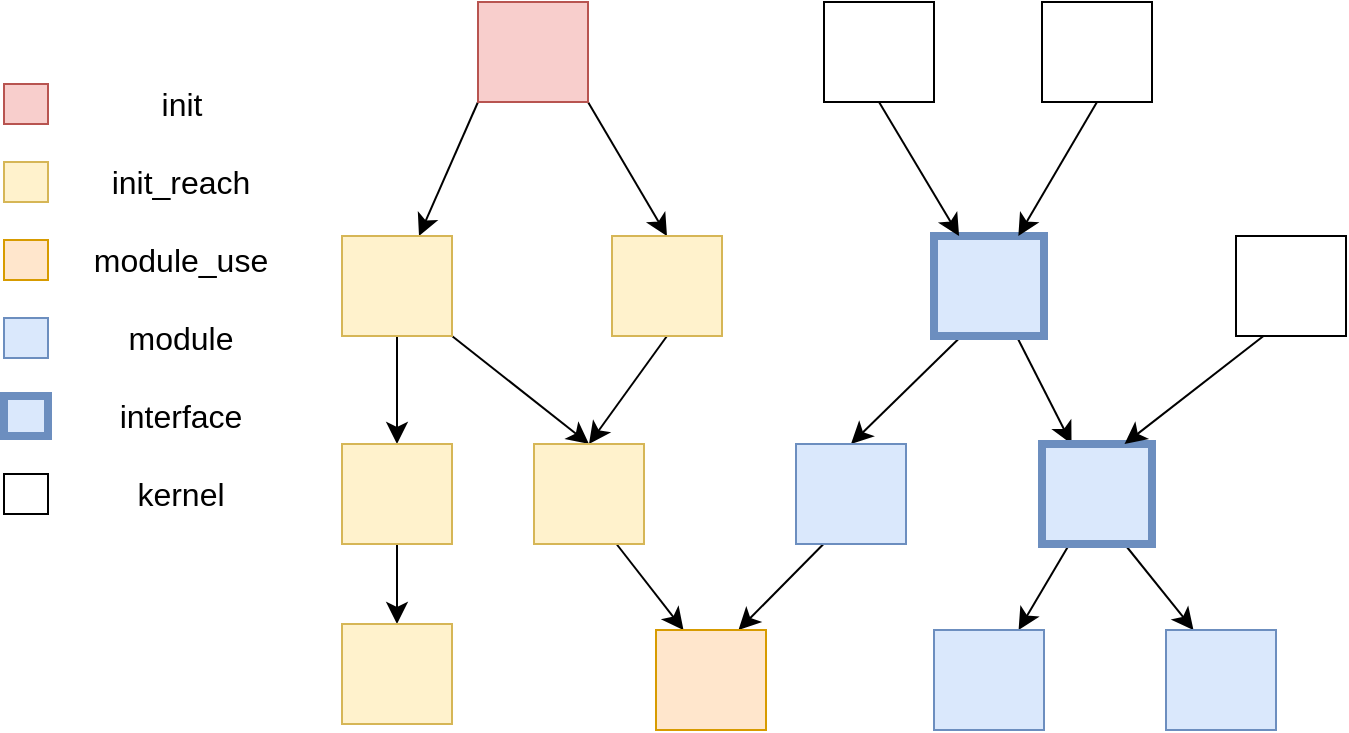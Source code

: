 <mxfile version="21.5.0" type="github">
  <diagram name="第 1 页" id="a9GPIlejRYcK83K9d1bZ">
    <mxGraphModel dx="1006" dy="693" grid="0" gridSize="10" guides="1" tooltips="1" connect="1" arrows="1" fold="1" page="1" pageScale="1" pageWidth="827" pageHeight="1169" math="0" shadow="0">
      <root>
        <mxCell id="0" />
        <mxCell id="1" parent="0" />
        <mxCell id="2WzAtp8eU49LeTSyjP0A-10" style="edgeStyle=none;curved=1;rounded=0;orthogonalLoop=1;jettySize=auto;html=1;exitX=0;exitY=1;exitDx=0;exitDy=0;fontSize=12;startSize=8;endSize=8;" parent="1" source="2WzAtp8eU49LeTSyjP0A-1" target="2WzAtp8eU49LeTSyjP0A-2" edge="1">
          <mxGeometry relative="1" as="geometry" />
        </mxCell>
        <mxCell id="2WzAtp8eU49LeTSyjP0A-11" style="edgeStyle=none;curved=1;rounded=0;orthogonalLoop=1;jettySize=auto;html=1;exitX=1;exitY=1;exitDx=0;exitDy=0;entryX=0.5;entryY=0;entryDx=0;entryDy=0;fontSize=12;startSize=8;endSize=8;" parent="1" source="2WzAtp8eU49LeTSyjP0A-1" target="2WzAtp8eU49LeTSyjP0A-3" edge="1">
          <mxGeometry relative="1" as="geometry" />
        </mxCell>
        <mxCell id="2WzAtp8eU49LeTSyjP0A-1" value="" style="rounded=0;whiteSpace=wrap;html=1;fontSize=16;fillColor=#f8cecc;strokeColor=#b85450;" parent="1" vertex="1">
          <mxGeometry x="292" y="81" width="55" height="50" as="geometry" />
        </mxCell>
        <mxCell id="2WzAtp8eU49LeTSyjP0A-12" style="edgeStyle=none;curved=1;rounded=0;orthogonalLoop=1;jettySize=auto;html=1;exitX=0.5;exitY=1;exitDx=0;exitDy=0;entryX=0.5;entryY=0;entryDx=0;entryDy=0;fontSize=12;startSize=8;endSize=8;" parent="1" source="2WzAtp8eU49LeTSyjP0A-2" target="2WzAtp8eU49LeTSyjP0A-5" edge="1">
          <mxGeometry relative="1" as="geometry" />
        </mxCell>
        <mxCell id="2WzAtp8eU49LeTSyjP0A-13" style="edgeStyle=none;curved=1;rounded=0;orthogonalLoop=1;jettySize=auto;html=1;exitX=1;exitY=1;exitDx=0;exitDy=0;entryX=0.5;entryY=0;entryDx=0;entryDy=0;fontSize=12;startSize=8;endSize=8;" parent="1" source="2WzAtp8eU49LeTSyjP0A-2" target="2WzAtp8eU49LeTSyjP0A-6" edge="1">
          <mxGeometry relative="1" as="geometry" />
        </mxCell>
        <mxCell id="2WzAtp8eU49LeTSyjP0A-2" value="" style="rounded=0;whiteSpace=wrap;html=1;fontSize=16;fillColor=#fff2cc;strokeColor=#d6b656;" parent="1" vertex="1">
          <mxGeometry x="224" y="198" width="55" height="50" as="geometry" />
        </mxCell>
        <mxCell id="2WzAtp8eU49LeTSyjP0A-14" style="edgeStyle=none;curved=1;rounded=0;orthogonalLoop=1;jettySize=auto;html=1;exitX=0.5;exitY=1;exitDx=0;exitDy=0;entryX=0.5;entryY=0;entryDx=0;entryDy=0;fontSize=12;startSize=8;endSize=8;" parent="1" source="2WzAtp8eU49LeTSyjP0A-3" target="2WzAtp8eU49LeTSyjP0A-6" edge="1">
          <mxGeometry relative="1" as="geometry" />
        </mxCell>
        <mxCell id="2WzAtp8eU49LeTSyjP0A-3" value="" style="rounded=0;whiteSpace=wrap;html=1;fontSize=16;fillColor=#fff2cc;strokeColor=#d6b656;" parent="1" vertex="1">
          <mxGeometry x="359" y="198" width="55" height="50" as="geometry" />
        </mxCell>
        <mxCell id="2WzAtp8eU49LeTSyjP0A-20" style="edgeStyle=none;curved=1;rounded=0;orthogonalLoop=1;jettySize=auto;html=1;exitX=0.25;exitY=1;exitDx=0;exitDy=0;entryX=0.5;entryY=0;entryDx=0;entryDy=0;fontSize=12;startSize=8;endSize=8;" parent="1" source="2WzAtp8eU49LeTSyjP0A-4" target="2WzAtp8eU49LeTSyjP0A-19" edge="1">
          <mxGeometry relative="1" as="geometry" />
        </mxCell>
        <mxCell id="2WzAtp8eU49LeTSyjP0A-25" style="edgeStyle=none;curved=1;rounded=0;orthogonalLoop=1;jettySize=auto;html=1;exitX=0.75;exitY=1;exitDx=0;exitDy=0;fontSize=12;startSize=8;endSize=8;" parent="1" source="2WzAtp8eU49LeTSyjP0A-4" target="2WzAtp8eU49LeTSyjP0A-24" edge="1">
          <mxGeometry relative="1" as="geometry" />
        </mxCell>
        <mxCell id="2WzAtp8eU49LeTSyjP0A-4" value="" style="rounded=0;whiteSpace=wrap;html=1;fontSize=16;fillColor=#dae8fc;strokeColor=#6c8ebf;strokeWidth=4;" parent="1" vertex="1">
          <mxGeometry x="520" y="198" width="55" height="50" as="geometry" />
        </mxCell>
        <mxCell id="2WzAtp8eU49LeTSyjP0A-15" style="edgeStyle=none;curved=1;rounded=0;orthogonalLoop=1;jettySize=auto;html=1;exitX=0.5;exitY=1;exitDx=0;exitDy=0;fontSize=12;startSize=8;endSize=8;" parent="1" source="2WzAtp8eU49LeTSyjP0A-5" target="2WzAtp8eU49LeTSyjP0A-7" edge="1">
          <mxGeometry relative="1" as="geometry" />
        </mxCell>
        <mxCell id="2WzAtp8eU49LeTSyjP0A-5" value="" style="rounded=0;whiteSpace=wrap;html=1;fontSize=16;fillColor=#fff2cc;strokeColor=#d6b656;" parent="1" vertex="1">
          <mxGeometry x="224" y="302" width="55" height="50" as="geometry" />
        </mxCell>
        <mxCell id="2WzAtp8eU49LeTSyjP0A-22" style="edgeStyle=none;curved=1;rounded=0;orthogonalLoop=1;jettySize=auto;html=1;exitX=0.75;exitY=1;exitDx=0;exitDy=0;entryX=0.25;entryY=0;entryDx=0;entryDy=0;fontSize=12;startSize=8;endSize=8;" parent="1" source="2WzAtp8eU49LeTSyjP0A-6" target="2WzAtp8eU49LeTSyjP0A-21" edge="1">
          <mxGeometry relative="1" as="geometry" />
        </mxCell>
        <mxCell id="2WzAtp8eU49LeTSyjP0A-6" value="" style="rounded=0;whiteSpace=wrap;html=1;fontSize=16;fillColor=#fff2cc;strokeColor=#d6b656;" parent="1" vertex="1">
          <mxGeometry x="320" y="302" width="55" height="50" as="geometry" />
        </mxCell>
        <mxCell id="2WzAtp8eU49LeTSyjP0A-7" value="" style="rounded=0;whiteSpace=wrap;html=1;fontSize=16;fillColor=#fff2cc;strokeColor=#d6b656;" parent="1" vertex="1">
          <mxGeometry x="224" y="392" width="55" height="50" as="geometry" />
        </mxCell>
        <mxCell id="2WzAtp8eU49LeTSyjP0A-17" style="edgeStyle=none;curved=1;rounded=0;orthogonalLoop=1;jettySize=auto;html=1;exitX=0.5;exitY=1;exitDx=0;exitDy=0;fontSize=12;startSize=8;endSize=8;" parent="1" source="2WzAtp8eU49LeTSyjP0A-8" target="2WzAtp8eU49LeTSyjP0A-4" edge="1">
          <mxGeometry relative="1" as="geometry" />
        </mxCell>
        <mxCell id="2WzAtp8eU49LeTSyjP0A-8" value="" style="rounded=0;whiteSpace=wrap;html=1;fontSize=16;" parent="1" vertex="1">
          <mxGeometry x="465" y="81" width="55" height="50" as="geometry" />
        </mxCell>
        <mxCell id="2WzAtp8eU49LeTSyjP0A-18" style="edgeStyle=none;curved=1;rounded=0;orthogonalLoop=1;jettySize=auto;html=1;exitX=0.5;exitY=1;exitDx=0;exitDy=0;fontSize=12;startSize=8;endSize=8;" parent="1" source="2WzAtp8eU49LeTSyjP0A-16" target="2WzAtp8eU49LeTSyjP0A-4" edge="1">
          <mxGeometry relative="1" as="geometry" />
        </mxCell>
        <mxCell id="2WzAtp8eU49LeTSyjP0A-16" value="" style="rounded=0;whiteSpace=wrap;html=1;fontSize=16;" parent="1" vertex="1">
          <mxGeometry x="574" y="81" width="55" height="50" as="geometry" />
        </mxCell>
        <mxCell id="2WzAtp8eU49LeTSyjP0A-23" style="edgeStyle=none;curved=1;rounded=0;orthogonalLoop=1;jettySize=auto;html=1;exitX=0.25;exitY=1;exitDx=0;exitDy=0;entryX=0.75;entryY=0;entryDx=0;entryDy=0;fontSize=12;startSize=8;endSize=8;" parent="1" source="2WzAtp8eU49LeTSyjP0A-19" target="2WzAtp8eU49LeTSyjP0A-21" edge="1">
          <mxGeometry relative="1" as="geometry" />
        </mxCell>
        <mxCell id="2WzAtp8eU49LeTSyjP0A-19" value="" style="rounded=0;whiteSpace=wrap;html=1;fontSize=16;fillColor=#dae8fc;strokeColor=#6c8ebf;" parent="1" vertex="1">
          <mxGeometry x="451" y="302" width="55" height="50" as="geometry" />
        </mxCell>
        <mxCell id="2WzAtp8eU49LeTSyjP0A-21" value="" style="rounded=0;whiteSpace=wrap;html=1;fontSize=16;fillColor=#ffe6cc;strokeColor=#d79b00;" parent="1" vertex="1">
          <mxGeometry x="381" y="395" width="55" height="50" as="geometry" />
        </mxCell>
        <mxCell id="2WzAtp8eU49LeTSyjP0A-27" style="edgeStyle=none;curved=1;rounded=0;orthogonalLoop=1;jettySize=auto;html=1;exitX=0.25;exitY=1;exitDx=0;exitDy=0;fontSize=12;startSize=8;endSize=8;" parent="1" source="2WzAtp8eU49LeTSyjP0A-24" target="2WzAtp8eU49LeTSyjP0A-26" edge="1">
          <mxGeometry relative="1" as="geometry" />
        </mxCell>
        <mxCell id="2WzAtp8eU49LeTSyjP0A-29" style="edgeStyle=none;curved=1;rounded=0;orthogonalLoop=1;jettySize=auto;html=1;exitX=0.75;exitY=1;exitDx=0;exitDy=0;entryX=0.25;entryY=0;entryDx=0;entryDy=0;fontSize=12;startSize=8;endSize=8;" parent="1" source="2WzAtp8eU49LeTSyjP0A-24" target="2WzAtp8eU49LeTSyjP0A-28" edge="1">
          <mxGeometry relative="1" as="geometry" />
        </mxCell>
        <mxCell id="2WzAtp8eU49LeTSyjP0A-24" value="" style="rounded=0;whiteSpace=wrap;html=1;fontSize=16;fillColor=#dae8fc;strokeColor=#6c8ebf;strokeWidth=4;" parent="1" vertex="1">
          <mxGeometry x="574" y="302" width="55" height="50" as="geometry" />
        </mxCell>
        <mxCell id="2WzAtp8eU49LeTSyjP0A-26" value="" style="rounded=0;whiteSpace=wrap;html=1;fontSize=16;fillColor=#dae8fc;strokeColor=#6c8ebf;" parent="1" vertex="1">
          <mxGeometry x="520" y="395" width="55" height="50" as="geometry" />
        </mxCell>
        <mxCell id="2WzAtp8eU49LeTSyjP0A-28" value="" style="rounded=0;whiteSpace=wrap;html=1;fontSize=16;fillColor=#dae8fc;strokeColor=#6c8ebf;" parent="1" vertex="1">
          <mxGeometry x="636" y="395" width="55" height="50" as="geometry" />
        </mxCell>
        <mxCell id="2WzAtp8eU49LeTSyjP0A-32" style="edgeStyle=none;curved=1;rounded=0;orthogonalLoop=1;jettySize=auto;html=1;exitX=0.25;exitY=1;exitDx=0;exitDy=0;entryX=0.75;entryY=0;entryDx=0;entryDy=0;fontSize=12;startSize=8;endSize=8;" parent="1" source="2WzAtp8eU49LeTSyjP0A-30" target="2WzAtp8eU49LeTSyjP0A-24" edge="1">
          <mxGeometry relative="1" as="geometry" />
        </mxCell>
        <mxCell id="2WzAtp8eU49LeTSyjP0A-30" value="" style="rounded=0;whiteSpace=wrap;html=1;fontSize=16;" parent="1" vertex="1">
          <mxGeometry x="671" y="198" width="55" height="50" as="geometry" />
        </mxCell>
        <mxCell id="2WzAtp8eU49LeTSyjP0A-33" value="" style="rounded=0;whiteSpace=wrap;html=1;fontSize=16;fillColor=#f8cecc;strokeColor=#b85450;" parent="1" vertex="1">
          <mxGeometry x="55" y="122" width="22" height="20" as="geometry" />
        </mxCell>
        <mxCell id="2WzAtp8eU49LeTSyjP0A-34" value="" style="rounded=0;whiteSpace=wrap;html=1;fontSize=16;fillColor=#fff2cc;strokeColor=#d6b656;" parent="1" vertex="1">
          <mxGeometry x="55" y="161" width="22" height="20" as="geometry" />
        </mxCell>
        <mxCell id="2WzAtp8eU49LeTSyjP0A-35" value="" style="rounded=0;whiteSpace=wrap;html=1;fontSize=16;fillColor=#ffe6cc;strokeColor=#d79b00;" parent="1" vertex="1">
          <mxGeometry x="55" y="200" width="22" height="20" as="geometry" />
        </mxCell>
        <mxCell id="2WzAtp8eU49LeTSyjP0A-36" value="" style="rounded=0;whiteSpace=wrap;html=1;fontSize=16;fillColor=#dae8fc;strokeColor=#6c8ebf;" parent="1" vertex="1">
          <mxGeometry x="55" y="239" width="22" height="20" as="geometry" />
        </mxCell>
        <mxCell id="2WzAtp8eU49LeTSyjP0A-38" value="" style="rounded=0;whiteSpace=wrap;html=1;fontSize=16;fillColor=#dae8fc;strokeColor=#6c8ebf;strokeWidth=4;" parent="1" vertex="1">
          <mxGeometry x="55" y="278" width="22" height="20" as="geometry" />
        </mxCell>
        <mxCell id="2WzAtp8eU49LeTSyjP0A-39" value="" style="rounded=0;whiteSpace=wrap;html=1;fontSize=16;" parent="1" vertex="1">
          <mxGeometry x="55" y="317" width="22" height="20" as="geometry" />
        </mxCell>
        <mxCell id="2WzAtp8eU49LeTSyjP0A-40" value="init_reach" style="text;strokeColor=none;fillColor=none;html=1;align=center;verticalAlign=middle;whiteSpace=wrap;rounded=0;fontSize=16;" parent="1" vertex="1">
          <mxGeometry x="104" y="156" width="79" height="30" as="geometry" />
        </mxCell>
        <mxCell id="2WzAtp8eU49LeTSyjP0A-41" value="init" style="text;strokeColor=none;fillColor=none;html=1;align=center;verticalAlign=middle;whiteSpace=wrap;rounded=0;fontSize=16;" parent="1" vertex="1">
          <mxGeometry x="113.5" y="117" width="60" height="30" as="geometry" />
        </mxCell>
        <mxCell id="2WzAtp8eU49LeTSyjP0A-42" value="module_use" style="text;strokeColor=none;fillColor=none;html=1;align=center;verticalAlign=middle;whiteSpace=wrap;rounded=0;fontSize=16;" parent="1" vertex="1">
          <mxGeometry x="104" y="195" width="79" height="30" as="geometry" />
        </mxCell>
        <mxCell id="2WzAtp8eU49LeTSyjP0A-43" value="module" style="text;strokeColor=none;fillColor=none;html=1;align=center;verticalAlign=middle;whiteSpace=wrap;rounded=0;fontSize=16;" parent="1" vertex="1">
          <mxGeometry x="104" y="234" width="79" height="30" as="geometry" />
        </mxCell>
        <mxCell id="2WzAtp8eU49LeTSyjP0A-44" value="interface" style="text;strokeColor=none;fillColor=none;html=1;align=center;verticalAlign=middle;whiteSpace=wrap;rounded=0;fontSize=16;" parent="1" vertex="1">
          <mxGeometry x="104" y="273" width="79" height="30" as="geometry" />
        </mxCell>
        <mxCell id="2WzAtp8eU49LeTSyjP0A-45" value="kernel" style="text;strokeColor=none;fillColor=none;html=1;align=center;verticalAlign=middle;whiteSpace=wrap;rounded=0;fontSize=16;" parent="1" vertex="1">
          <mxGeometry x="104" y="312" width="79" height="30" as="geometry" />
        </mxCell>
      </root>
    </mxGraphModel>
  </diagram>
</mxfile>
